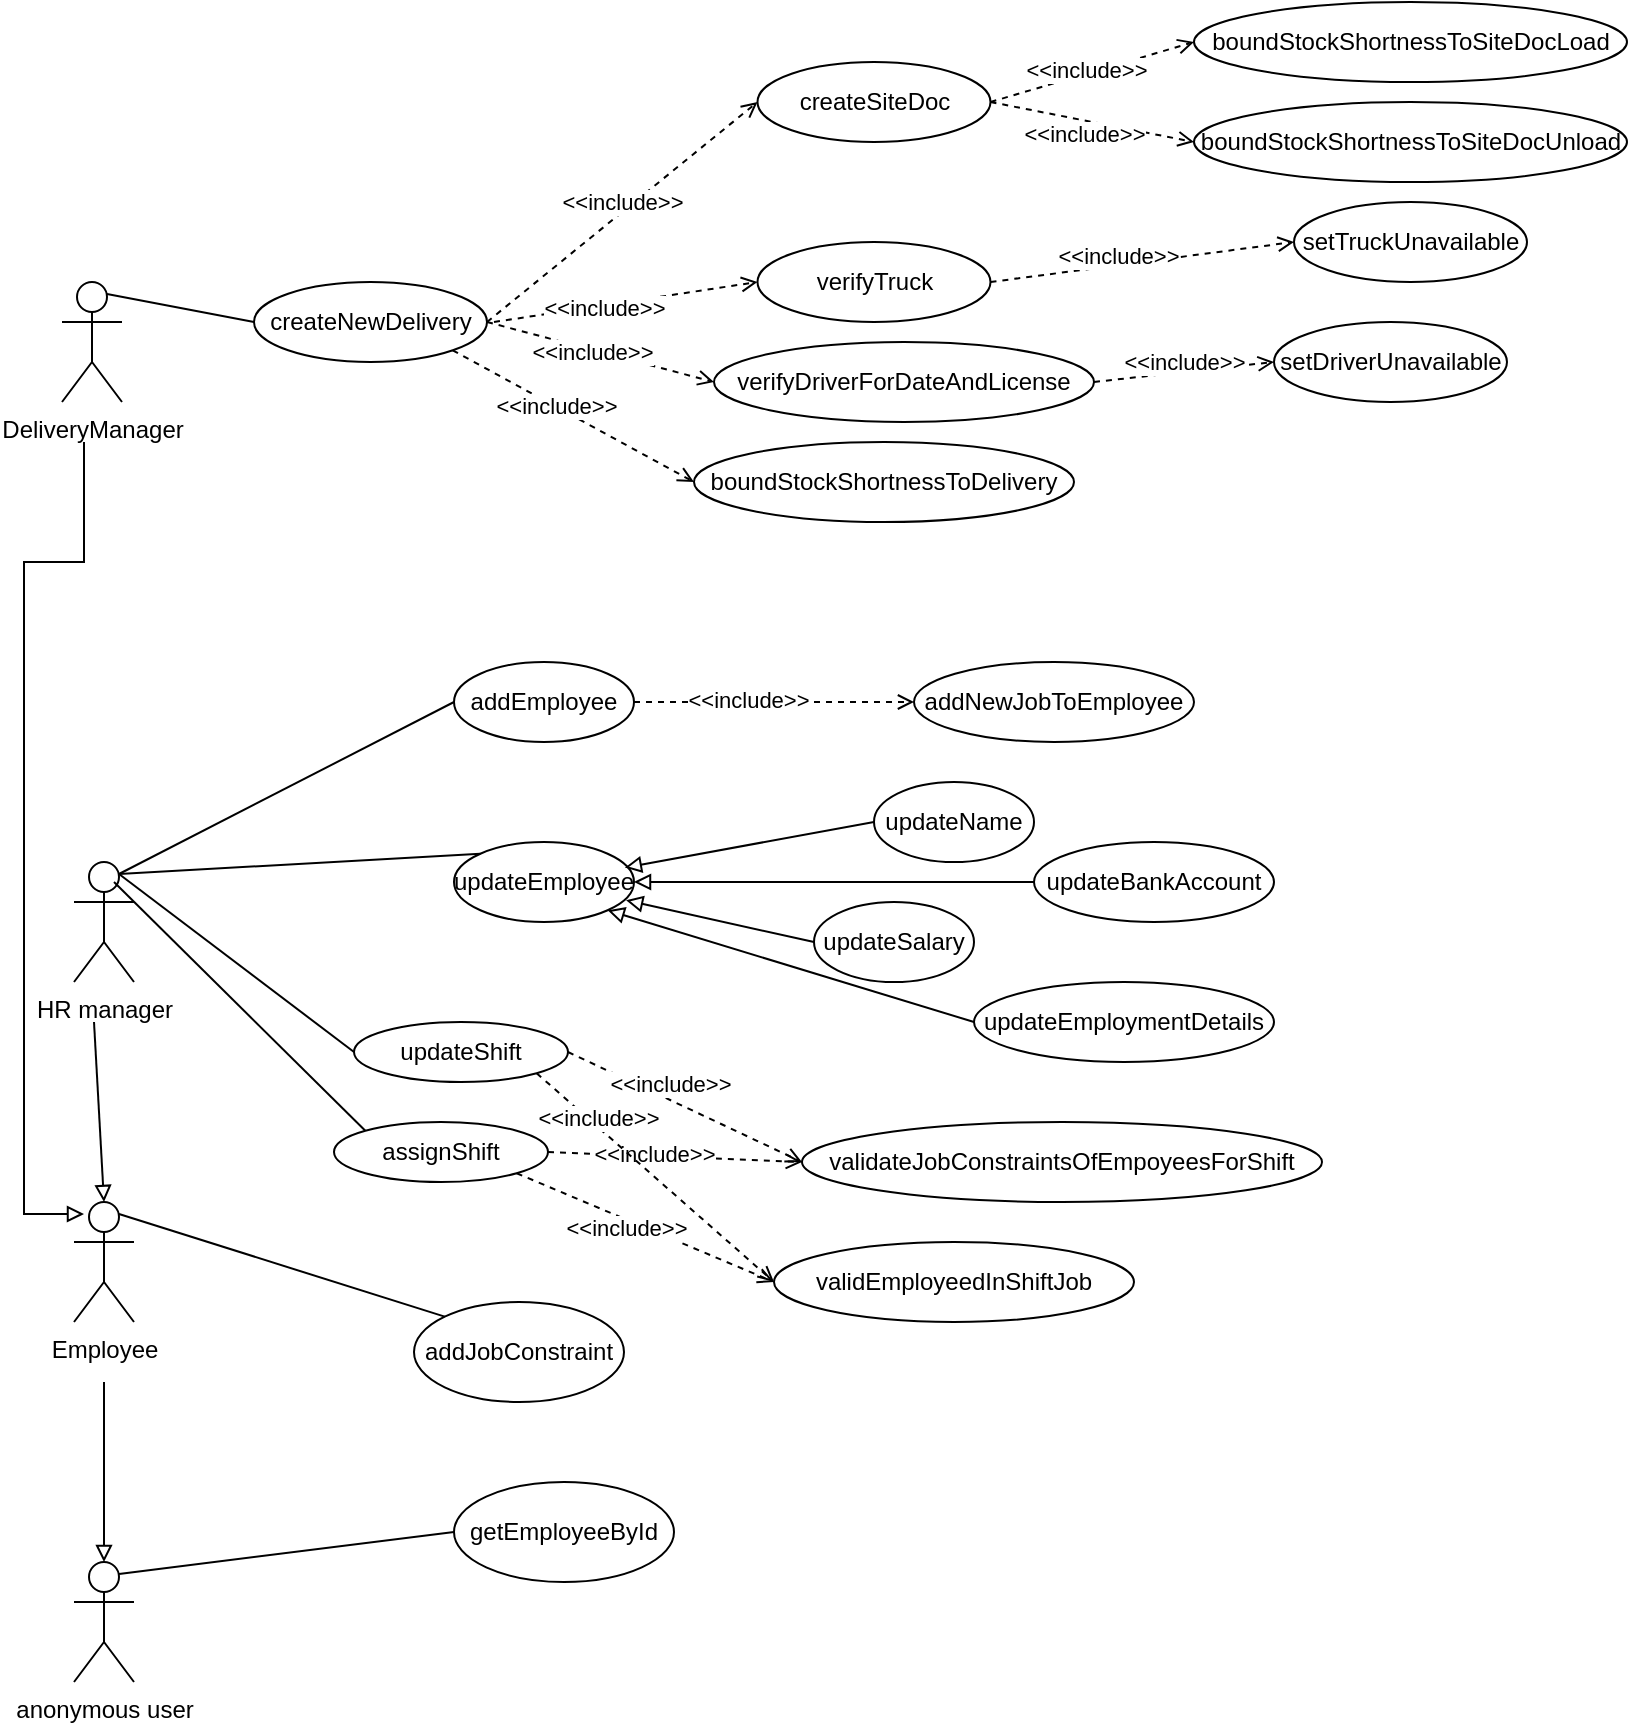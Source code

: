 <mxfile version="17.4.6" type="device"><diagram id="Y5t51bBeiLNeYVwxqO5d" name="Page-1"><mxGraphModel dx="944" dy="776" grid="1" gridSize="10" guides="1" tooltips="1" connect="1" arrows="1" fold="1" page="1" pageScale="1" pageWidth="827" pageHeight="1169" math="0" shadow="0"><root><mxCell id="0"/><mxCell id="1" parent="0"/><mxCell id="WpFabpJlLBfxu2axaBqT-1" value="HR manager" style="shape=umlActor;verticalLabelPosition=bottom;verticalAlign=top;html=1;outlineConnect=0;" vertex="1" parent="1"><mxGeometry x="45" y="470" width="30" height="60" as="geometry"/></mxCell><mxCell id="WpFabpJlLBfxu2axaBqT-2" value="addEmployee" style="ellipse;whiteSpace=wrap;html=1;" vertex="1" parent="1"><mxGeometry x="235" y="370" width="90" height="40" as="geometry"/></mxCell><mxCell id="WpFabpJlLBfxu2axaBqT-6" value="" style="endArrow=none;html=1;rounded=0;exitX=0.75;exitY=0.1;exitDx=0;exitDy=0;exitPerimeter=0;entryX=0;entryY=0.5;entryDx=0;entryDy=0;" edge="1" parent="1" source="WpFabpJlLBfxu2axaBqT-1" target="WpFabpJlLBfxu2axaBqT-2"><mxGeometry width="50" height="50" relative="1" as="geometry"><mxPoint x="395" y="590" as="sourcePoint"/><mxPoint x="435" y="540" as="targetPoint"/></mxGeometry></mxCell><mxCell id="WpFabpJlLBfxu2axaBqT-7" value="updateEmployee" style="ellipse;whiteSpace=wrap;html=1;" vertex="1" parent="1"><mxGeometry x="235" y="460" width="90" height="40" as="geometry"/></mxCell><mxCell id="WpFabpJlLBfxu2axaBqT-9" value="" style="endArrow=none;html=1;rounded=0;exitX=0.75;exitY=0.1;exitDx=0;exitDy=0;exitPerimeter=0;entryX=0;entryY=0;entryDx=0;entryDy=0;" edge="1" parent="1" source="WpFabpJlLBfxu2axaBqT-1" target="WpFabpJlLBfxu2axaBqT-7"><mxGeometry width="50" height="50" relative="1" as="geometry"><mxPoint x="385" y="590" as="sourcePoint"/><mxPoint x="435" y="540" as="targetPoint"/></mxGeometry></mxCell><mxCell id="WpFabpJlLBfxu2axaBqT-11" value="Employee" style="shape=umlActor;verticalLabelPosition=bottom;verticalAlign=top;html=1;outlineConnect=0;" vertex="1" parent="1"><mxGeometry x="45" y="640" width="30" height="60" as="geometry"/></mxCell><mxCell id="WpFabpJlLBfxu2axaBqT-12" value="addJobConstraint" style="ellipse;whiteSpace=wrap;html=1;" vertex="1" parent="1"><mxGeometry x="215" y="690" width="105" height="50" as="geometry"/></mxCell><mxCell id="WpFabpJlLBfxu2axaBqT-14" value="" style="endArrow=block;html=1;rounded=0;endFill=0;entryX=0.5;entryY=0;entryDx=0;entryDy=0;entryPerimeter=0;" edge="1" parent="1" target="WpFabpJlLBfxu2axaBqT-11"><mxGeometry width="50" height="50" relative="1" as="geometry"><mxPoint x="55" y="550" as="sourcePoint"/><mxPoint x="145" y="610" as="targetPoint"/></mxGeometry></mxCell><mxCell id="WpFabpJlLBfxu2axaBqT-15" value="" style="endArrow=none;html=1;rounded=0;exitX=0.75;exitY=0.1;exitDx=0;exitDy=0;exitPerimeter=0;entryX=0;entryY=0;entryDx=0;entryDy=0;" edge="1" parent="1" source="WpFabpJlLBfxu2axaBqT-11" target="WpFabpJlLBfxu2axaBqT-12"><mxGeometry width="50" height="50" relative="1" as="geometry"><mxPoint x="345" y="680" as="sourcePoint"/><mxPoint x="395" y="630" as="targetPoint"/></mxGeometry></mxCell><mxCell id="WpFabpJlLBfxu2axaBqT-16" value="anonymous user" style="shape=umlActor;verticalLabelPosition=bottom;verticalAlign=top;html=1;outlineConnect=0;" vertex="1" parent="1"><mxGeometry x="45" y="820" width="30" height="60" as="geometry"/></mxCell><mxCell id="WpFabpJlLBfxu2axaBqT-18" value="" style="endArrow=block;html=1;rounded=0;endFill=0;entryX=0.5;entryY=0;entryDx=0;entryDy=0;entryPerimeter=0;" edge="1" parent="1" target="WpFabpJlLBfxu2axaBqT-16"><mxGeometry width="50" height="50" relative="1" as="geometry"><mxPoint x="60" y="730" as="sourcePoint"/><mxPoint x="140" y="780" as="targetPoint"/></mxGeometry></mxCell><mxCell id="WpFabpJlLBfxu2axaBqT-20" value="getEmployeeById" style="ellipse;whiteSpace=wrap;html=1;" vertex="1" parent="1"><mxGeometry x="235" y="780" width="110" height="50" as="geometry"/></mxCell><mxCell id="WpFabpJlLBfxu2axaBqT-21" value="" style="endArrow=none;html=1;rounded=0;exitX=0.75;exitY=0.1;exitDx=0;exitDy=0;exitPerimeter=0;entryX=0;entryY=0.5;entryDx=0;entryDy=0;" edge="1" parent="1" source="WpFabpJlLBfxu2axaBqT-16" target="WpFabpJlLBfxu2axaBqT-20"><mxGeometry width="50" height="50" relative="1" as="geometry"><mxPoint x="345" y="780" as="sourcePoint"/><mxPoint x="395" y="730" as="targetPoint"/></mxGeometry></mxCell><mxCell id="WpFabpJlLBfxu2axaBqT-22" value="addNewJobToEmployee" style="ellipse;whiteSpace=wrap;html=1;" vertex="1" parent="1"><mxGeometry x="465" y="370" width="140" height="40" as="geometry"/></mxCell><mxCell id="WpFabpJlLBfxu2axaBqT-23" value="" style="endArrow=open;dashed=1;html=1;rounded=0;entryX=0;entryY=0.5;entryDx=0;entryDy=0;exitX=1;exitY=0.5;exitDx=0;exitDy=0;endFill=0;" edge="1" parent="1" source="WpFabpJlLBfxu2axaBqT-2" target="WpFabpJlLBfxu2axaBqT-22"><mxGeometry width="50" height="50" relative="1" as="geometry"><mxPoint x="325" y="550" as="sourcePoint"/><mxPoint x="375" y="500" as="targetPoint"/></mxGeometry></mxCell><mxCell id="WpFabpJlLBfxu2axaBqT-25" value="&amp;lt;&amp;lt;include&amp;gt;&amp;gt;" style="edgeLabel;html=1;align=center;verticalAlign=middle;resizable=0;points=[];" vertex="1" connectable="0" parent="WpFabpJlLBfxu2axaBqT-23"><mxGeometry x="-0.384" y="1" relative="1" as="geometry"><mxPoint x="14" as="offset"/></mxGeometry></mxCell><mxCell id="WpFabpJlLBfxu2axaBqT-26" value="updateName" style="ellipse;whiteSpace=wrap;html=1;" vertex="1" parent="1"><mxGeometry x="445" y="430" width="80" height="40" as="geometry"/></mxCell><mxCell id="WpFabpJlLBfxu2axaBqT-27" value="updateBankAccount" style="ellipse;whiteSpace=wrap;html=1;" vertex="1" parent="1"><mxGeometry x="525" y="460" width="120" height="40" as="geometry"/></mxCell><mxCell id="WpFabpJlLBfxu2axaBqT-28" value="updateSalary" style="ellipse;whiteSpace=wrap;html=1;" vertex="1" parent="1"><mxGeometry x="415" y="490" width="80" height="40" as="geometry"/></mxCell><mxCell id="WpFabpJlLBfxu2axaBqT-29" value="updateEmploymentDetails" style="ellipse;whiteSpace=wrap;html=1;" vertex="1" parent="1"><mxGeometry x="495" y="530" width="150" height="40" as="geometry"/></mxCell><mxCell id="WpFabpJlLBfxu2axaBqT-30" value="" style="endArrow=block;html=1;rounded=0;endFill=0;entryX=1;entryY=1;entryDx=0;entryDy=0;exitX=0;exitY=0.5;exitDx=0;exitDy=0;" edge="1" parent="1" source="WpFabpJlLBfxu2axaBqT-29" target="WpFabpJlLBfxu2axaBqT-7"><mxGeometry width="50" height="50" relative="1" as="geometry"><mxPoint x="45" y="500" as="sourcePoint"/><mxPoint x="50" y="590" as="targetPoint"/></mxGeometry></mxCell><mxCell id="WpFabpJlLBfxu2axaBqT-31" value="" style="endArrow=block;html=1;rounded=0;endFill=0;entryX=0.956;entryY=0.729;entryDx=0;entryDy=0;exitX=0;exitY=0.5;exitDx=0;exitDy=0;entryPerimeter=0;" edge="1" parent="1" source="WpFabpJlLBfxu2axaBqT-28" target="WpFabpJlLBfxu2axaBqT-7"><mxGeometry width="50" height="50" relative="1" as="geometry"><mxPoint x="445.0" y="610" as="sourcePoint"/><mxPoint x="321.658" y="504.214" as="targetPoint"/></mxGeometry></mxCell><mxCell id="WpFabpJlLBfxu2axaBqT-32" value="" style="endArrow=block;html=1;rounded=0;endFill=0;entryX=1;entryY=0.5;entryDx=0;entryDy=0;exitX=0;exitY=0.5;exitDx=0;exitDy=0;" edge="1" parent="1" source="WpFabpJlLBfxu2axaBqT-27" target="WpFabpJlLBfxu2axaBqT-7"><mxGeometry width="50" height="50" relative="1" as="geometry"><mxPoint x="445" y="560" as="sourcePoint"/><mxPoint x="331.04" y="499.16" as="targetPoint"/></mxGeometry></mxCell><mxCell id="WpFabpJlLBfxu2axaBqT-33" value="" style="endArrow=block;html=1;rounded=0;endFill=0;entryX=0.949;entryY=0.32;entryDx=0;entryDy=0;exitX=0;exitY=0.5;exitDx=0;exitDy=0;entryPerimeter=0;" edge="1" parent="1" source="WpFabpJlLBfxu2axaBqT-26" target="WpFabpJlLBfxu2axaBqT-7"><mxGeometry width="50" height="50" relative="1" as="geometry"><mxPoint x="455.0" y="510" as="sourcePoint"/><mxPoint x="335.0" y="490" as="targetPoint"/></mxGeometry></mxCell><mxCell id="WpFabpJlLBfxu2axaBqT-36" value="assignShift" style="ellipse;whiteSpace=wrap;html=1;" vertex="1" parent="1"><mxGeometry x="175" y="600" width="107" height="30" as="geometry"/></mxCell><mxCell id="WpFabpJlLBfxu2axaBqT-39" value="updateShift" style="ellipse;whiteSpace=wrap;html=1;" vertex="1" parent="1"><mxGeometry x="185" y="550" width="107" height="30" as="geometry"/></mxCell><mxCell id="WpFabpJlLBfxu2axaBqT-40" value="" style="endArrow=none;html=1;rounded=0;exitX=0.75;exitY=0.1;exitDx=0;exitDy=0;exitPerimeter=0;entryX=0;entryY=0.5;entryDx=0;entryDy=0;" edge="1" parent="1" source="WpFabpJlLBfxu2axaBqT-1" target="WpFabpJlLBfxu2axaBqT-39"><mxGeometry width="50" height="50" relative="1" as="geometry"><mxPoint x="77.5" y="486.0" as="sourcePoint"/><mxPoint x="278.342" y="535.786" as="targetPoint"/></mxGeometry></mxCell><mxCell id="WpFabpJlLBfxu2axaBqT-41" value="" style="endArrow=none;html=1;rounded=0;entryX=0;entryY=0;entryDx=0;entryDy=0;" edge="1" parent="1" target="WpFabpJlLBfxu2axaBqT-36"><mxGeometry width="50" height="50" relative="1" as="geometry"><mxPoint x="65" y="480" as="sourcePoint"/><mxPoint x="248.0" y="605" as="targetPoint"/></mxGeometry></mxCell><mxCell id="WpFabpJlLBfxu2axaBqT-42" value="DeliveryManager" style="shape=umlActor;verticalLabelPosition=bottom;verticalAlign=top;html=1;outlineConnect=0;" vertex="1" parent="1"><mxGeometry x="39" y="180" width="30" height="60" as="geometry"/></mxCell><mxCell id="WpFabpJlLBfxu2axaBqT-43" value="createNewDelivery" style="ellipse;whiteSpace=wrap;html=1;" vertex="1" parent="1"><mxGeometry x="135" y="180" width="116.5" height="40" as="geometry"/></mxCell><mxCell id="WpFabpJlLBfxu2axaBqT-44" value="createSiteDoc" style="ellipse;whiteSpace=wrap;html=1;" vertex="1" parent="1"><mxGeometry x="386.75" y="70" width="116.5" height="40" as="geometry"/></mxCell><mxCell id="WpFabpJlLBfxu2axaBqT-45" value="verifyTruck" style="ellipse;whiteSpace=wrap;html=1;" vertex="1" parent="1"><mxGeometry x="386.75" y="160" width="116.5" height="40" as="geometry"/></mxCell><mxCell id="WpFabpJlLBfxu2axaBqT-46" value="setTruckUnavailable" style="ellipse;whiteSpace=wrap;html=1;" vertex="1" parent="1"><mxGeometry x="655" y="140" width="116.5" height="40" as="geometry"/></mxCell><mxCell id="WpFabpJlLBfxu2axaBqT-47" value="verifyDriverForDateAndLicense" style="ellipse;whiteSpace=wrap;html=1;" vertex="1" parent="1"><mxGeometry x="365" y="210" width="190" height="40" as="geometry"/></mxCell><mxCell id="WpFabpJlLBfxu2axaBqT-48" value="setDriverUnavailable" style="ellipse;whiteSpace=wrap;html=1;" vertex="1" parent="1"><mxGeometry x="645" y="200" width="116.5" height="40" as="geometry"/></mxCell><mxCell id="WpFabpJlLBfxu2axaBqT-49" value="boundStockShortnessToDelivery" style="ellipse;whiteSpace=wrap;html=1;" vertex="1" parent="1"><mxGeometry x="355" y="260" width="190" height="40" as="geometry"/></mxCell><mxCell id="WpFabpJlLBfxu2axaBqT-50" value="boundStockShortnessToSiteDocLoad" style="ellipse;whiteSpace=wrap;html=1;" vertex="1" parent="1"><mxGeometry x="605" y="40" width="216.5" height="40" as="geometry"/></mxCell><mxCell id="WpFabpJlLBfxu2axaBqT-51" value="boundStockShortnessToSiteDocUnload" style="ellipse;whiteSpace=wrap;html=1;" vertex="1" parent="1"><mxGeometry x="605" y="90" width="216.5" height="40" as="geometry"/></mxCell><mxCell id="WpFabpJlLBfxu2axaBqT-52" value="" style="endArrow=none;html=1;rounded=0;exitX=0.75;exitY=0.1;exitDx=0;exitDy=0;exitPerimeter=0;entryX=0;entryY=0.5;entryDx=0;entryDy=0;" edge="1" parent="1" source="WpFabpJlLBfxu2axaBqT-42" target="WpFabpJlLBfxu2axaBqT-43"><mxGeometry width="50" height="50" relative="1" as="geometry"><mxPoint x="315" y="290" as="sourcePoint"/><mxPoint x="365" y="240" as="targetPoint"/></mxGeometry></mxCell><mxCell id="WpFabpJlLBfxu2axaBqT-53" value="" style="endArrow=open;dashed=1;html=1;rounded=0;entryX=0;entryY=0.5;entryDx=0;entryDy=0;exitX=1;exitY=0.5;exitDx=0;exitDy=0;endFill=0;" edge="1" parent="1" source="WpFabpJlLBfxu2axaBqT-43" target="WpFabpJlLBfxu2axaBqT-44"><mxGeometry width="50" height="50" relative="1" as="geometry"><mxPoint x="335" y="400" as="sourcePoint"/><mxPoint x="475" y="400" as="targetPoint"/></mxGeometry></mxCell><mxCell id="WpFabpJlLBfxu2axaBqT-54" value="&amp;lt;&amp;lt;include&amp;gt;&amp;gt;" style="edgeLabel;html=1;align=center;verticalAlign=middle;resizable=0;points=[];" vertex="1" connectable="0" parent="WpFabpJlLBfxu2axaBqT-53"><mxGeometry x="-0.384" y="1" relative="1" as="geometry"><mxPoint x="26" y="-26" as="offset"/></mxGeometry></mxCell><mxCell id="WpFabpJlLBfxu2axaBqT-55" value="" style="endArrow=open;dashed=1;html=1;rounded=0;entryX=0;entryY=0.5;entryDx=0;entryDy=0;endFill=0;" edge="1" parent="1" target="WpFabpJlLBfxu2axaBqT-45"><mxGeometry width="50" height="50" relative="1" as="geometry"><mxPoint x="255" y="200" as="sourcePoint"/><mxPoint x="396.75" y="100" as="targetPoint"/></mxGeometry></mxCell><mxCell id="WpFabpJlLBfxu2axaBqT-56" value="&amp;lt;&amp;lt;include&amp;gt;&amp;gt;" style="edgeLabel;html=1;align=center;verticalAlign=middle;resizable=0;points=[];" vertex="1" connectable="0" parent="WpFabpJlLBfxu2axaBqT-55"><mxGeometry x="-0.384" y="1" relative="1" as="geometry"><mxPoint x="14" as="offset"/></mxGeometry></mxCell><mxCell id="WpFabpJlLBfxu2axaBqT-57" value="" style="endArrow=open;dashed=1;html=1;rounded=0;entryX=0;entryY=0.5;entryDx=0;entryDy=0;endFill=0;exitX=1;exitY=0.5;exitDx=0;exitDy=0;" edge="1" parent="1" source="WpFabpJlLBfxu2axaBqT-43" target="WpFabpJlLBfxu2axaBqT-47"><mxGeometry width="50" height="50" relative="1" as="geometry"><mxPoint x="265" y="210" as="sourcePoint"/><mxPoint x="396.75" y="190" as="targetPoint"/></mxGeometry></mxCell><mxCell id="WpFabpJlLBfxu2axaBqT-58" value="&amp;lt;&amp;lt;include&amp;gt;&amp;gt;" style="edgeLabel;html=1;align=center;verticalAlign=middle;resizable=0;points=[];" vertex="1" connectable="0" parent="WpFabpJlLBfxu2axaBqT-57"><mxGeometry x="-0.384" y="1" relative="1" as="geometry"><mxPoint x="17" y="7" as="offset"/></mxGeometry></mxCell><mxCell id="WpFabpJlLBfxu2axaBqT-59" value="" style="endArrow=open;dashed=1;html=1;rounded=0;entryX=0;entryY=0.5;entryDx=0;entryDy=0;endFill=0;exitX=1;exitY=1;exitDx=0;exitDy=0;" edge="1" parent="1" source="WpFabpJlLBfxu2axaBqT-43" target="WpFabpJlLBfxu2axaBqT-49"><mxGeometry width="50" height="50" relative="1" as="geometry"><mxPoint x="261.5" y="210" as="sourcePoint"/><mxPoint x="375" y="240" as="targetPoint"/></mxGeometry></mxCell><mxCell id="WpFabpJlLBfxu2axaBqT-60" value="&amp;lt;&amp;lt;include&amp;gt;&amp;gt;" style="edgeLabel;html=1;align=center;verticalAlign=middle;resizable=0;points=[];" vertex="1" connectable="0" parent="WpFabpJlLBfxu2axaBqT-59"><mxGeometry x="-0.384" y="1" relative="1" as="geometry"><mxPoint x="14" y="8" as="offset"/></mxGeometry></mxCell><mxCell id="WpFabpJlLBfxu2axaBqT-61" value="" style="endArrow=open;dashed=1;html=1;rounded=0;entryX=0;entryY=0.5;entryDx=0;entryDy=0;exitX=1;exitY=0.5;exitDx=0;exitDy=0;endFill=0;" edge="1" parent="1" source="WpFabpJlLBfxu2axaBqT-44" target="WpFabpJlLBfxu2axaBqT-50"><mxGeometry width="50" height="50" relative="1" as="geometry"><mxPoint x="261.5" y="210" as="sourcePoint"/><mxPoint x="396.75" y="100" as="targetPoint"/></mxGeometry></mxCell><mxCell id="WpFabpJlLBfxu2axaBqT-62" value="&amp;lt;&amp;lt;include&amp;gt;&amp;gt;" style="edgeLabel;html=1;align=center;verticalAlign=middle;resizable=0;points=[];" vertex="1" connectable="0" parent="WpFabpJlLBfxu2axaBqT-61"><mxGeometry x="-0.384" y="1" relative="1" as="geometry"><mxPoint x="17" y="-6" as="offset"/></mxGeometry></mxCell><mxCell id="WpFabpJlLBfxu2axaBqT-63" value="" style="endArrow=open;dashed=1;html=1;rounded=0;entryX=0;entryY=0.5;entryDx=0;entryDy=0;exitX=1;exitY=0.5;exitDx=0;exitDy=0;endFill=0;" edge="1" parent="1" source="WpFabpJlLBfxu2axaBqT-44" target="WpFabpJlLBfxu2axaBqT-51"><mxGeometry width="50" height="50" relative="1" as="geometry"><mxPoint x="513.25" y="100" as="sourcePoint"/><mxPoint x="615" y="70" as="targetPoint"/></mxGeometry></mxCell><mxCell id="WpFabpJlLBfxu2axaBqT-64" value="&amp;lt;&amp;lt;include&amp;gt;&amp;gt;" style="edgeLabel;html=1;align=center;verticalAlign=middle;resizable=0;points=[];" vertex="1" connectable="0" parent="WpFabpJlLBfxu2axaBqT-63"><mxGeometry x="-0.384" y="1" relative="1" as="geometry"><mxPoint x="15" y="11" as="offset"/></mxGeometry></mxCell><mxCell id="WpFabpJlLBfxu2axaBqT-65" value="" style="endArrow=open;dashed=1;html=1;rounded=0;entryX=0;entryY=0.5;entryDx=0;entryDy=0;exitX=1;exitY=0.5;exitDx=0;exitDy=0;endFill=0;" edge="1" parent="1" source="WpFabpJlLBfxu2axaBqT-45" target="WpFabpJlLBfxu2axaBqT-46"><mxGeometry width="50" height="50" relative="1" as="geometry"><mxPoint x="513.25" y="100" as="sourcePoint"/><mxPoint x="615" y="70" as="targetPoint"/></mxGeometry></mxCell><mxCell id="WpFabpJlLBfxu2axaBqT-66" value="&amp;lt;&amp;lt;include&amp;gt;&amp;gt;" style="edgeLabel;html=1;align=center;verticalAlign=middle;resizable=0;points=[];" vertex="1" connectable="0" parent="WpFabpJlLBfxu2axaBqT-65"><mxGeometry x="-0.384" y="1" relative="1" as="geometry"><mxPoint x="17" y="-6" as="offset"/></mxGeometry></mxCell><mxCell id="WpFabpJlLBfxu2axaBqT-67" value="" style="endArrow=open;dashed=1;html=1;rounded=0;entryX=0;entryY=0.5;entryDx=0;entryDy=0;exitX=1;exitY=0.5;exitDx=0;exitDy=0;endFill=0;" edge="1" parent="1" source="WpFabpJlLBfxu2axaBqT-47" target="WpFabpJlLBfxu2axaBqT-48"><mxGeometry width="50" height="50" relative="1" as="geometry"><mxPoint x="513.25" y="190" as="sourcePoint"/><mxPoint x="665" y="170" as="targetPoint"/></mxGeometry></mxCell><mxCell id="WpFabpJlLBfxu2axaBqT-68" value="&amp;lt;&amp;lt;include&amp;gt;&amp;gt;" style="edgeLabel;html=1;align=center;verticalAlign=middle;resizable=0;points=[];" vertex="1" connectable="0" parent="WpFabpJlLBfxu2axaBqT-67"><mxGeometry x="-0.384" y="1" relative="1" as="geometry"><mxPoint x="17" y="-6" as="offset"/></mxGeometry></mxCell><mxCell id="WpFabpJlLBfxu2axaBqT-70" value="validateJobConstraintsOfEmpoyeesForShift" style="ellipse;whiteSpace=wrap;html=1;" vertex="1" parent="1"><mxGeometry x="409" y="600" width="260" height="40" as="geometry"/></mxCell><mxCell id="WpFabpJlLBfxu2axaBqT-73" value="" style="endArrow=open;dashed=1;html=1;rounded=0;entryX=0;entryY=0.5;entryDx=0;entryDy=0;exitX=1;exitY=0.5;exitDx=0;exitDy=0;endFill=0;" edge="1" parent="1" source="WpFabpJlLBfxu2axaBqT-36" target="WpFabpJlLBfxu2axaBqT-70"><mxGeometry width="50" height="50" relative="1" as="geometry"><mxPoint x="335" y="400" as="sourcePoint"/><mxPoint x="475" y="400" as="targetPoint"/></mxGeometry></mxCell><mxCell id="WpFabpJlLBfxu2axaBqT-74" value="&amp;lt;&amp;lt;include&amp;gt;&amp;gt;" style="edgeLabel;html=1;align=center;verticalAlign=middle;resizable=0;points=[];" vertex="1" connectable="0" parent="WpFabpJlLBfxu2axaBqT-73"><mxGeometry x="-0.384" y="1" relative="1" as="geometry"><mxPoint x="14" as="offset"/></mxGeometry></mxCell><mxCell id="WpFabpJlLBfxu2axaBqT-75" value="validEmployeedInShiftJob" style="ellipse;whiteSpace=wrap;html=1;" vertex="1" parent="1"><mxGeometry x="395" y="660" width="180" height="40" as="geometry"/></mxCell><mxCell id="WpFabpJlLBfxu2axaBqT-76" value="" style="endArrow=open;dashed=1;html=1;rounded=0;entryX=0;entryY=0.5;entryDx=0;entryDy=0;exitX=1;exitY=1;exitDx=0;exitDy=0;endFill=0;" edge="1" parent="1" source="WpFabpJlLBfxu2axaBqT-36" target="WpFabpJlLBfxu2axaBqT-75"><mxGeometry width="50" height="50" relative="1" as="geometry"><mxPoint x="327" y="605" as="sourcePoint"/><mxPoint x="419" y="630" as="targetPoint"/></mxGeometry></mxCell><mxCell id="WpFabpJlLBfxu2axaBqT-77" value="&amp;lt;&amp;lt;include&amp;gt;&amp;gt;" style="edgeLabel;html=1;align=center;verticalAlign=middle;resizable=0;points=[];" vertex="1" connectable="0" parent="WpFabpJlLBfxu2axaBqT-76"><mxGeometry x="-0.384" y="1" relative="1" as="geometry"><mxPoint x="14" y="11" as="offset"/></mxGeometry></mxCell><mxCell id="WpFabpJlLBfxu2axaBqT-79" value="" style="endArrow=open;dashed=1;html=1;rounded=0;entryX=0;entryY=0.5;entryDx=0;entryDy=0;exitX=1;exitY=0.5;exitDx=0;exitDy=0;endFill=0;" edge="1" parent="1" source="WpFabpJlLBfxu2axaBqT-39" target="WpFabpJlLBfxu2axaBqT-70"><mxGeometry width="50" height="50" relative="1" as="geometry"><mxPoint x="292" y="625" as="sourcePoint"/><mxPoint x="419" y="630" as="targetPoint"/></mxGeometry></mxCell><mxCell id="WpFabpJlLBfxu2axaBqT-80" value="&amp;lt;&amp;lt;include&amp;gt;&amp;gt;" style="edgeLabel;html=1;align=center;verticalAlign=middle;resizable=0;points=[];" vertex="1" connectable="0" parent="WpFabpJlLBfxu2axaBqT-79"><mxGeometry x="-0.384" y="1" relative="1" as="geometry"><mxPoint x="14" as="offset"/></mxGeometry></mxCell><mxCell id="WpFabpJlLBfxu2axaBqT-81" value="" style="endArrow=open;dashed=1;html=1;rounded=0;entryX=0;entryY=0.5;entryDx=0;entryDy=0;exitX=1;exitY=1;exitDx=0;exitDy=0;endFill=0;" edge="1" parent="1" source="WpFabpJlLBfxu2axaBqT-39" target="WpFabpJlLBfxu2axaBqT-75"><mxGeometry width="50" height="50" relative="1" as="geometry"><mxPoint x="298" y="620" as="sourcePoint"/><mxPoint x="415" y="675" as="targetPoint"/></mxGeometry></mxCell><mxCell id="WpFabpJlLBfxu2axaBqT-82" value="&amp;lt;&amp;lt;include&amp;gt;&amp;gt;" style="edgeLabel;html=1;align=center;verticalAlign=middle;resizable=0;points=[];" vertex="1" connectable="0" parent="WpFabpJlLBfxu2axaBqT-81"><mxGeometry x="-0.384" y="1" relative="1" as="geometry"><mxPoint x="-7" y="-9" as="offset"/></mxGeometry></mxCell><mxCell id="WpFabpJlLBfxu2axaBqT-83" value="" style="endArrow=block;html=1;rounded=0;endFill=0;" edge="1" parent="1"><mxGeometry width="50" height="50" relative="1" as="geometry"><mxPoint x="50" y="260" as="sourcePoint"/><mxPoint x="50" y="646" as="targetPoint"/><Array as="points"><mxPoint x="50" y="320"/><mxPoint x="20" y="320"/><mxPoint x="20" y="646"/></Array></mxGeometry></mxCell></root></mxGraphModel></diagram></mxfile>